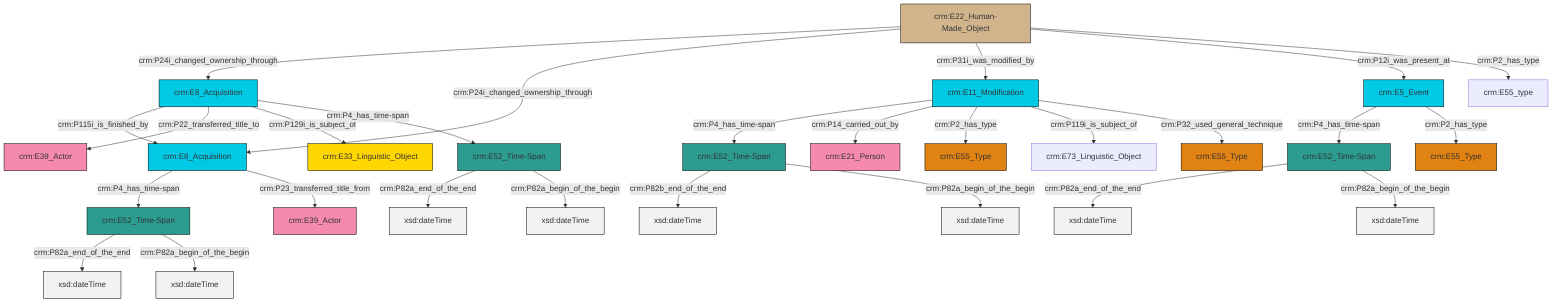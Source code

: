 graph TD
classDef Literal fill:#f2f2f2,stroke:#000000;
classDef CRM_Entity fill:#FFFFFF,stroke:#000000;
classDef Temporal_Entity fill:#00C9E6, stroke:#000000;
classDef Type fill:#E18312, stroke:#000000;
classDef Time-Span fill:#2C9C91, stroke:#000000;
classDef Appellation fill:#FFEB7F, stroke:#000000;
classDef Place fill:#008836, stroke:#000000;
classDef Persistent_Item fill:#B266B2, stroke:#000000;
classDef Conceptual_Object fill:#FFD700, stroke:#000000;
classDef Physical_Thing fill:#D2B48C, stroke:#000000;
classDef Actor fill:#f58aad, stroke:#000000;
classDef PC_Classes fill:#4ce600, stroke:#000000;
classDef Multi fill:#cccccc,stroke:#000000;

0["crm:E22_Human-Made_Object"]:::Physical_Thing -->|crm:P24i_changed_ownership_through| 1["crm:E8_Acquisition"]:::Temporal_Entity
4["crm:E5_Event"]:::Temporal_Entity -->|crm:P4_has_time-span| 5["crm:E52_Time-Span"]:::Time-Span
6["crm:E11_Modification"]:::Temporal_Entity -->|crm:P4_has_time-span| 7["crm:E52_Time-Span"]:::Time-Span
4["crm:E5_Event"]:::Temporal_Entity -->|crm:P2_has_type| 9["crm:E55_Type"]:::Type
10["crm:E52_Time-Span"]:::Time-Span -->|crm:P82a_end_of_the_end| 11[xsd:dateTime]:::Literal
5["crm:E52_Time-Span"]:::Time-Span -->|crm:P82a_end_of_the_end| 14[xsd:dateTime]:::Literal
1["crm:E8_Acquisition"]:::Temporal_Entity -->|crm:P115i_is_finished_by| 15["crm:E8_Acquisition"]:::Temporal_Entity
5["crm:E52_Time-Span"]:::Time-Span -->|crm:P82a_begin_of_the_begin| 20[xsd:dateTime]:::Literal
10["crm:E52_Time-Span"]:::Time-Span -->|crm:P82a_begin_of_the_begin| 21[xsd:dateTime]:::Literal
15["crm:E8_Acquisition"]:::Temporal_Entity -->|crm:P4_has_time-span| 23["crm:E52_Time-Span"]:::Time-Span
23["crm:E52_Time-Span"]:::Time-Span -->|crm:P82a_end_of_the_end| 26[xsd:dateTime]:::Literal
15["crm:E8_Acquisition"]:::Temporal_Entity -->|crm:P23_transferred_title_from| 24["crm:E39_Actor"]:::Actor
0["crm:E22_Human-Made_Object"]:::Physical_Thing -->|crm:P24i_changed_ownership_through| 15["crm:E8_Acquisition"]:::Temporal_Entity
6["crm:E11_Modification"]:::Temporal_Entity -->|crm:P14_carried_out_by| 28["crm:E21_Person"]:::Actor
7["crm:E52_Time-Span"]:::Time-Span -->|crm:P82b_end_of_the_end| 29[xsd:dateTime]:::Literal
0["crm:E22_Human-Made_Object"]:::Physical_Thing -->|crm:P31i_was_modified_by| 6["crm:E11_Modification"]:::Temporal_Entity
6["crm:E11_Modification"]:::Temporal_Entity -->|crm:P2_has_type| 32["crm:E55_Type"]:::Type
1["crm:E8_Acquisition"]:::Temporal_Entity -->|crm:P22_transferred_title_to| 12["crm:E39_Actor"]:::Actor
23["crm:E52_Time-Span"]:::Time-Span -->|crm:P82a_begin_of_the_begin| 36[xsd:dateTime]:::Literal
6["crm:E11_Modification"]:::Temporal_Entity -->|crm:P119i_is_subject_of| 33["crm:E73_Linguistic_Object"]:::Default
7["crm:E52_Time-Span"]:::Time-Span -->|crm:P82a_begin_of_the_begin| 37[xsd:dateTime]:::Literal
1["crm:E8_Acquisition"]:::Temporal_Entity -->|crm:P129i_is_subject_of| 18["crm:E33_Linguistic_Object"]:::Conceptual_Object
6["crm:E11_Modification"]:::Temporal_Entity -->|crm:P32_used_general_technique| 41["crm:E55_Type"]:::Type
1["crm:E8_Acquisition"]:::Temporal_Entity -->|crm:P4_has_time-span| 10["crm:E52_Time-Span"]:::Time-Span
0["crm:E22_Human-Made_Object"]:::Physical_Thing -->|crm:P12i_was_present_at| 4["crm:E5_Event"]:::Temporal_Entity
0["crm:E22_Human-Made_Object"]:::Physical_Thing -->|crm:P2_has_type| 2["crm:E55_type"]:::Default